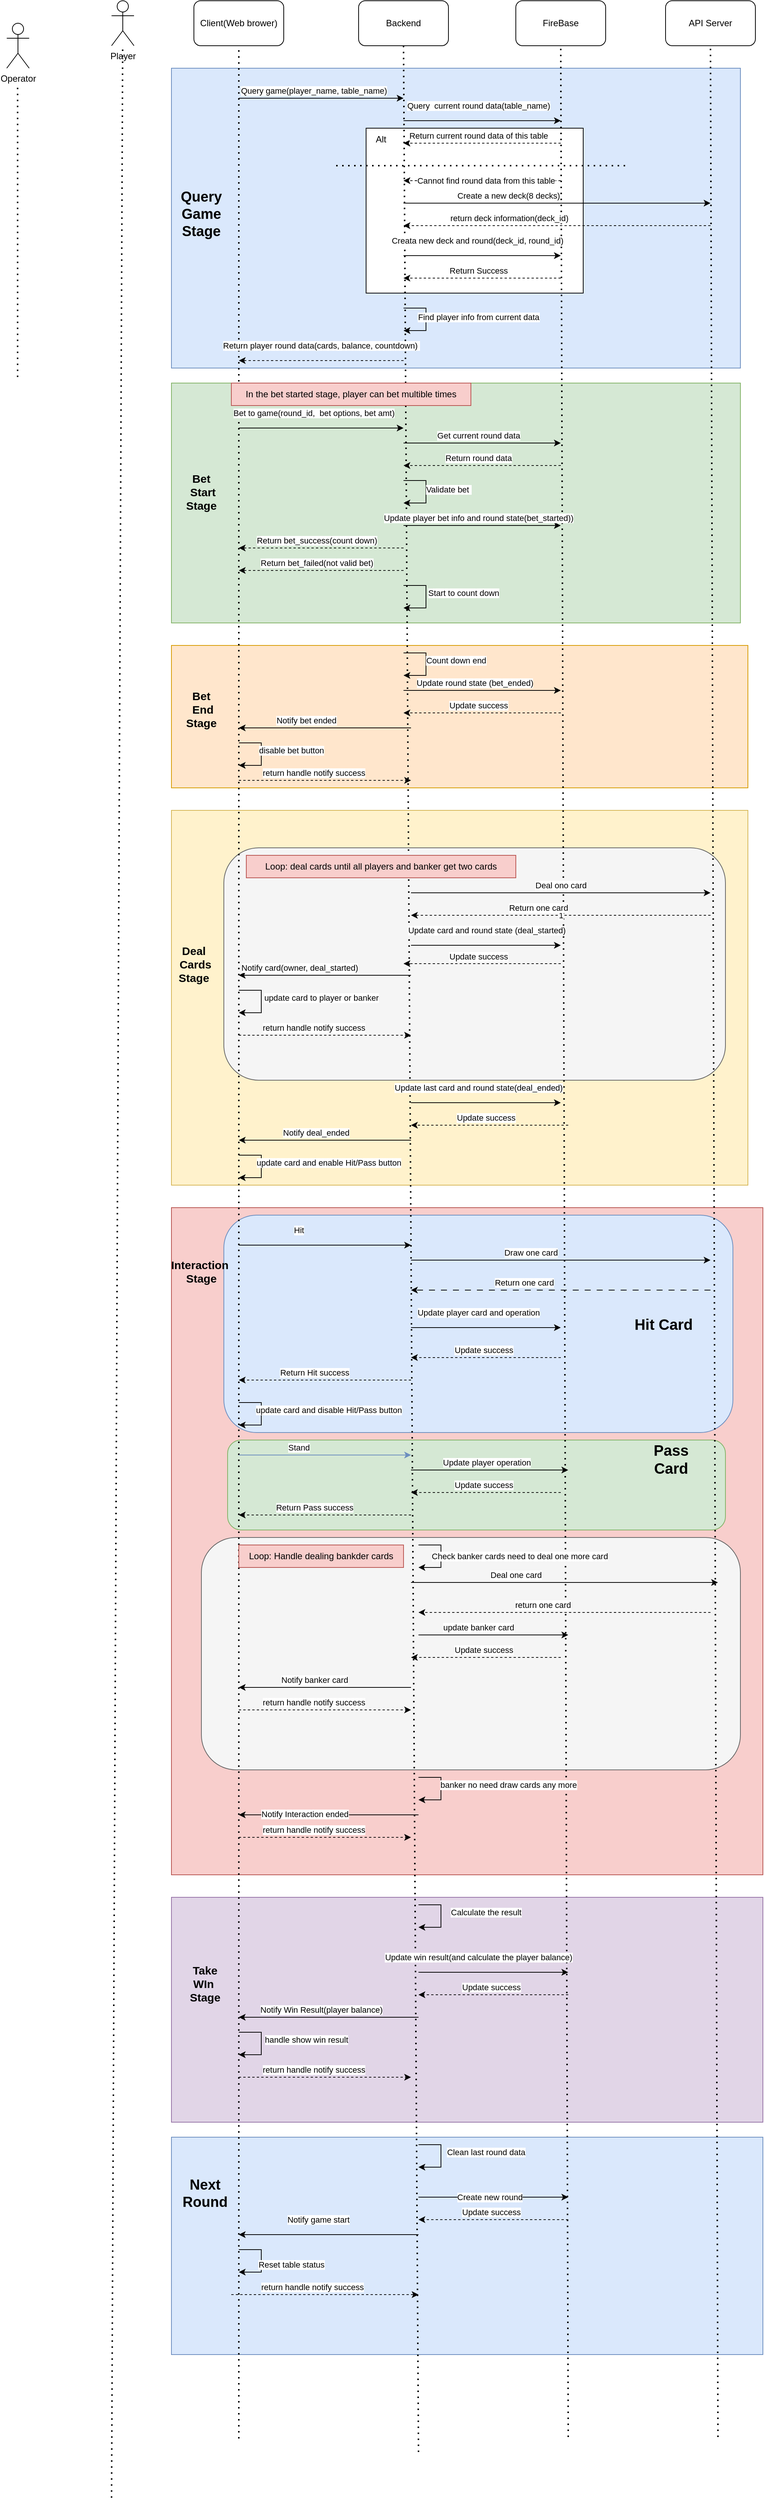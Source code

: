 <mxfile version="22.0.4" type="device">
  <diagram name="Page-1" id="iNi-rTGCWxGTLk3gbCt8">
    <mxGraphModel dx="2284" dy="765" grid="1" gridSize="10" guides="1" tooltips="1" connect="1" arrows="1" fold="1" page="1" pageScale="1" pageWidth="850" pageHeight="1100" math="0" shadow="0">
      <root>
        <mxCell id="0" />
        <mxCell id="1" parent="0" />
        <mxCell id="1LfN1L5tY23p2y41fCVl-269" value="" style="rounded=0;whiteSpace=wrap;html=1;fillColor=#dae8fc;strokeColor=#6c8ebf;" parent="1" vertex="1">
          <mxGeometry x="40" y="2870" width="790" height="290" as="geometry" />
        </mxCell>
        <mxCell id="1LfN1L5tY23p2y41fCVl-247" value="" style="rounded=0;whiteSpace=wrap;html=1;fillColor=#e1d5e7;strokeColor=#9673a6;" parent="1" vertex="1">
          <mxGeometry x="40" y="2550" width="790" height="300" as="geometry" />
        </mxCell>
        <mxCell id="1LfN1L5tY23p2y41fCVl-219" value="" style="rounded=0;whiteSpace=wrap;html=1;fillColor=#f8cecc;strokeColor=#b85450;" parent="1" vertex="1">
          <mxGeometry x="40" y="1630" width="790" height="890" as="geometry" />
        </mxCell>
        <mxCell id="1LfN1L5tY23p2y41fCVl-223" value="" style="rounded=1;whiteSpace=wrap;html=1;fillColor=#d5e8d4;strokeColor=#82b366;" parent="1" vertex="1">
          <mxGeometry x="115" y="1940" width="665" height="120" as="geometry" />
        </mxCell>
        <mxCell id="1LfN1L5tY23p2y41fCVl-221" value="" style="rounded=1;whiteSpace=wrap;html=1;fillColor=#dae8fc;strokeColor=#6c8ebf;" parent="1" vertex="1">
          <mxGeometry x="110" y="1640" width="680" height="290" as="geometry" />
        </mxCell>
        <mxCell id="1LfN1L5tY23p2y41fCVl-197" value="" style="rounded=1;whiteSpace=wrap;html=1;fillColor=#f5f5f5;fontColor=#333333;strokeColor=#666666;" parent="1" vertex="1">
          <mxGeometry x="80" y="2070" width="720" height="310" as="geometry" />
        </mxCell>
        <mxCell id="1LfN1L5tY23p2y41fCVl-147" value="" style="rounded=0;whiteSpace=wrap;html=1;fillColor=#fff2cc;strokeColor=#d6b656;" parent="1" vertex="1">
          <mxGeometry x="40" y="1100" width="770" height="500" as="geometry" />
        </mxCell>
        <mxCell id="1LfN1L5tY23p2y41fCVl-116" value="" style="rounded=1;whiteSpace=wrap;html=1;fillColor=#f5f5f5;fontColor=#333333;strokeColor=#666666;" parent="1" vertex="1">
          <mxGeometry x="110" y="1150" width="670" height="310" as="geometry" />
        </mxCell>
        <mxCell id="1LfN1L5tY23p2y41fCVl-112" value="" style="rounded=0;whiteSpace=wrap;html=1;fillColor=#ffe6cc;strokeColor=#d79b00;" parent="1" vertex="1">
          <mxGeometry x="40" y="880" width="770" height="190" as="geometry" />
        </mxCell>
        <mxCell id="1LfN1L5tY23p2y41fCVl-74" value="" style="rounded=0;whiteSpace=wrap;html=1;fillColor=#d5e8d4;strokeColor=#82b366;" parent="1" vertex="1">
          <mxGeometry x="40" y="530" width="760" height="320" as="geometry" />
        </mxCell>
        <mxCell id="1LfN1L5tY23p2y41fCVl-71" value="" style="rounded=0;whiteSpace=wrap;html=1;fillColor=#dae8fc;strokeColor=#6c8ebf;" parent="1" vertex="1">
          <mxGeometry x="40" y="110" width="760" height="400" as="geometry" />
        </mxCell>
        <mxCell id="1LfN1L5tY23p2y41fCVl-38" value="" style="rounded=0;whiteSpace=wrap;html=1;" parent="1" vertex="1">
          <mxGeometry x="300" y="190" width="290" height="220" as="geometry" />
        </mxCell>
        <mxCell id="1LfN1L5tY23p2y41fCVl-2" value="Backend" style="rounded=1;whiteSpace=wrap;html=1;" parent="1" vertex="1">
          <mxGeometry x="290" y="20" width="120" height="60" as="geometry" />
        </mxCell>
        <mxCell id="1LfN1L5tY23p2y41fCVl-3" value="Client(Web brower)" style="rounded=1;whiteSpace=wrap;html=1;" parent="1" vertex="1">
          <mxGeometry x="70" y="20" width="120" height="60" as="geometry" />
        </mxCell>
        <mxCell id="1LfN1L5tY23p2y41fCVl-4" value="Player" style="shape=umlActor;verticalLabelPosition=bottom;verticalAlign=top;html=1;outlineConnect=0;" parent="1" vertex="1">
          <mxGeometry x="-40" y="20" width="30" height="60" as="geometry" />
        </mxCell>
        <mxCell id="1LfN1L5tY23p2y41fCVl-5" value="API Server" style="rounded=1;whiteSpace=wrap;html=1;" parent="1" vertex="1">
          <mxGeometry x="700" y="20" width="120" height="60" as="geometry" />
        </mxCell>
        <mxCell id="1LfN1L5tY23p2y41fCVl-6" value="FireBase" style="rounded=1;whiteSpace=wrap;html=1;" parent="1" vertex="1">
          <mxGeometry x="500" y="20" width="120" height="60" as="geometry" />
        </mxCell>
        <mxCell id="1LfN1L5tY23p2y41fCVl-9" value="Operator" style="shape=umlActor;verticalLabelPosition=bottom;verticalAlign=top;html=1;outlineConnect=0;" parent="1" vertex="1">
          <mxGeometry x="-180" y="50" width="30" height="60" as="geometry" />
        </mxCell>
        <mxCell id="1LfN1L5tY23p2y41fCVl-10" value="" style="endArrow=none;dashed=1;html=1;dashPattern=1 3;strokeWidth=2;rounded=0;" parent="1" target="1LfN1L5tY23p2y41fCVl-4" edge="1">
          <mxGeometry width="50" height="50" relative="1" as="geometry">
            <mxPoint x="-40" y="3351" as="sourcePoint" />
            <mxPoint x="-30" y="140" as="targetPoint" />
          </mxGeometry>
        </mxCell>
        <mxCell id="1LfN1L5tY23p2y41fCVl-11" value="" style="endArrow=none;dashed=1;html=1;dashPattern=1 3;strokeWidth=2;rounded=0;entryX=0.5;entryY=1;entryDx=0;entryDy=0;" parent="1" target="1LfN1L5tY23p2y41fCVl-3" edge="1">
          <mxGeometry width="50" height="50" relative="1" as="geometry">
            <mxPoint x="130" y="3272" as="sourcePoint" />
            <mxPoint x="129.5" y="110" as="targetPoint" />
          </mxGeometry>
        </mxCell>
        <mxCell id="1LfN1L5tY23p2y41fCVl-12" value="" style="endArrow=none;dashed=1;html=1;dashPattern=1 3;strokeWidth=2;rounded=0;entryX=0.5;entryY=1;entryDx=0;entryDy=0;" parent="1" target="1LfN1L5tY23p2y41fCVl-2" edge="1">
          <mxGeometry width="50" height="50" relative="1" as="geometry">
            <mxPoint x="370" y="3290" as="sourcePoint" />
            <mxPoint x="349.5" y="130" as="targetPoint" />
          </mxGeometry>
        </mxCell>
        <mxCell id="1LfN1L5tY23p2y41fCVl-13" value="" style="endArrow=none;dashed=1;html=1;dashPattern=1 3;strokeWidth=2;rounded=0;entryX=0.5;entryY=1;entryDx=0;entryDy=0;" parent="1" target="1LfN1L5tY23p2y41fCVl-6" edge="1">
          <mxGeometry width="50" height="50" relative="1" as="geometry">
            <mxPoint x="570" y="3270" as="sourcePoint" />
            <mxPoint x="559.5" y="110" as="targetPoint" />
          </mxGeometry>
        </mxCell>
        <mxCell id="1LfN1L5tY23p2y41fCVl-14" value="" style="endArrow=none;dashed=1;html=1;dashPattern=1 3;strokeWidth=2;rounded=0;entryX=0.5;entryY=1;entryDx=0;entryDy=0;" parent="1" target="1LfN1L5tY23p2y41fCVl-5" edge="1">
          <mxGeometry width="50" height="50" relative="1" as="geometry">
            <mxPoint x="770" y="3270" as="sourcePoint" />
            <mxPoint x="759.5" y="110" as="targetPoint" />
          </mxGeometry>
        </mxCell>
        <mxCell id="1LfN1L5tY23p2y41fCVl-15" value="" style="endArrow=none;dashed=1;html=1;dashPattern=1 3;strokeWidth=2;rounded=0;" parent="1" edge="1">
          <mxGeometry width="50" height="50" relative="1" as="geometry">
            <mxPoint x="-165.5" y="850" as="sourcePoint" />
            <mxPoint x="-165.5" y="130" as="targetPoint" />
          </mxGeometry>
        </mxCell>
        <mxCell id="1LfN1L5tY23p2y41fCVl-16" value="" style="endArrow=classic;html=1;rounded=0;" parent="1" edge="1">
          <mxGeometry width="50" height="50" relative="1" as="geometry">
            <mxPoint x="130" y="150" as="sourcePoint" />
            <mxPoint x="350" y="150" as="targetPoint" />
          </mxGeometry>
        </mxCell>
        <mxCell id="1LfN1L5tY23p2y41fCVl-17" value="Query game(player_name, table_name)" style="edgeLabel;html=1;align=center;verticalAlign=middle;resizable=0;points=[];" parent="1LfN1L5tY23p2y41fCVl-16" vertex="1" connectable="0">
          <mxGeometry x="-0.391" y="4" relative="1" as="geometry">
            <mxPoint x="33" y="-6" as="offset" />
          </mxGeometry>
        </mxCell>
        <mxCell id="1LfN1L5tY23p2y41fCVl-18" value="" style="endArrow=classic;html=1;rounded=0;" parent="1" edge="1">
          <mxGeometry width="50" height="50" relative="1" as="geometry">
            <mxPoint x="350" y="180" as="sourcePoint" />
            <mxPoint x="560" y="180" as="targetPoint" />
          </mxGeometry>
        </mxCell>
        <mxCell id="1LfN1L5tY23p2y41fCVl-19" value="Query&amp;nbsp; current round data(table_name)" style="edgeLabel;html=1;align=center;verticalAlign=middle;resizable=0;points=[];" parent="1LfN1L5tY23p2y41fCVl-18" vertex="1" connectable="0">
          <mxGeometry x="-0.143" y="2" relative="1" as="geometry">
            <mxPoint x="10" y="-18" as="offset" />
          </mxGeometry>
        </mxCell>
        <mxCell id="1LfN1L5tY23p2y41fCVl-20" value="" style="endArrow=classic;html=1;rounded=0;dashed=1;" parent="1" edge="1">
          <mxGeometry width="50" height="50" relative="1" as="geometry">
            <mxPoint x="560" y="210" as="sourcePoint" />
            <mxPoint x="350" y="210" as="targetPoint" />
          </mxGeometry>
        </mxCell>
        <mxCell id="1LfN1L5tY23p2y41fCVl-21" value="Return current round data of this table" style="edgeLabel;html=1;align=center;verticalAlign=middle;resizable=0;points=[];" parent="1LfN1L5tY23p2y41fCVl-20" vertex="1" connectable="0">
          <mxGeometry x="0.267" y="-4" relative="1" as="geometry">
            <mxPoint x="23" y="-6" as="offset" />
          </mxGeometry>
        </mxCell>
        <mxCell id="1LfN1L5tY23p2y41fCVl-22" value="" style="endArrow=classic;html=1;rounded=0;" parent="1" edge="1">
          <mxGeometry width="50" height="50" relative="1" as="geometry">
            <mxPoint x="350" y="430" as="sourcePoint" />
            <mxPoint x="350" y="460" as="targetPoint" />
            <Array as="points">
              <mxPoint x="380" y="430" />
              <mxPoint x="380" y="460" />
            </Array>
          </mxGeometry>
        </mxCell>
        <mxCell id="1LfN1L5tY23p2y41fCVl-33" value="Find player info from current data" style="edgeLabel;html=1;align=center;verticalAlign=middle;resizable=0;points=[];" parent="1LfN1L5tY23p2y41fCVl-22" vertex="1" connectable="0">
          <mxGeometry x="-0.067" y="1" relative="1" as="geometry">
            <mxPoint x="69" as="offset" />
          </mxGeometry>
        </mxCell>
        <mxCell id="1LfN1L5tY23p2y41fCVl-23" value="" style="endArrow=classic;html=1;rounded=0;dashed=1;" parent="1" edge="1">
          <mxGeometry width="50" height="50" relative="1" as="geometry">
            <mxPoint x="560" y="260" as="sourcePoint" />
            <mxPoint x="350" y="260" as="targetPoint" />
          </mxGeometry>
        </mxCell>
        <mxCell id="1LfN1L5tY23p2y41fCVl-24" value="Cannot find round data from this table" style="edgeLabel;html=1;align=center;verticalAlign=middle;resizable=0;points=[];" parent="1LfN1L5tY23p2y41fCVl-23" vertex="1" connectable="0">
          <mxGeometry x="0.267" y="-4" relative="1" as="geometry">
            <mxPoint x="33" y="4" as="offset" />
          </mxGeometry>
        </mxCell>
        <mxCell id="1LfN1L5tY23p2y41fCVl-25" value="" style="endArrow=classic;html=1;rounded=0;" parent="1" edge="1">
          <mxGeometry width="50" height="50" relative="1" as="geometry">
            <mxPoint x="350" y="290" as="sourcePoint" />
            <mxPoint x="760" y="290" as="targetPoint" />
          </mxGeometry>
        </mxCell>
        <mxCell id="1LfN1L5tY23p2y41fCVl-26" value="Create a new deck(8 decks)" style="edgeLabel;html=1;align=center;verticalAlign=middle;resizable=0;points=[];" parent="1LfN1L5tY23p2y41fCVl-25" vertex="1" connectable="0">
          <mxGeometry x="-0.259" y="-4" relative="1" as="geometry">
            <mxPoint x="-12" y="-14" as="offset" />
          </mxGeometry>
        </mxCell>
        <mxCell id="1LfN1L5tY23p2y41fCVl-27" value="" style="endArrow=classic;html=1;rounded=0;dashed=1;" parent="1" edge="1">
          <mxGeometry width="50" height="50" relative="1" as="geometry">
            <mxPoint x="760" y="320" as="sourcePoint" />
            <mxPoint x="350" y="320" as="targetPoint" />
          </mxGeometry>
        </mxCell>
        <mxCell id="1LfN1L5tY23p2y41fCVl-28" value="return deck information(deck_id)" style="edgeLabel;html=1;align=center;verticalAlign=middle;resizable=0;points=[];" parent="1LfN1L5tY23p2y41fCVl-27" vertex="1" connectable="0">
          <mxGeometry x="0.267" y="-4" relative="1" as="geometry">
            <mxPoint x="-10" y="-6" as="offset" />
          </mxGeometry>
        </mxCell>
        <mxCell id="1LfN1L5tY23p2y41fCVl-29" value="" style="endArrow=classic;html=1;rounded=0;" parent="1" edge="1">
          <mxGeometry width="50" height="50" relative="1" as="geometry">
            <mxPoint x="350" y="360" as="sourcePoint" />
            <mxPoint x="560" y="360" as="targetPoint" />
          </mxGeometry>
        </mxCell>
        <mxCell id="1LfN1L5tY23p2y41fCVl-30" value="Creata new deck and round(deck_id, round_id)&amp;nbsp;" style="edgeLabel;html=1;align=center;verticalAlign=middle;resizable=0;points=[];" parent="1LfN1L5tY23p2y41fCVl-29" vertex="1" connectable="0">
          <mxGeometry x="-0.267" y="4" relative="1" as="geometry">
            <mxPoint x="23" y="-16" as="offset" />
          </mxGeometry>
        </mxCell>
        <mxCell id="1LfN1L5tY23p2y41fCVl-31" value="" style="endArrow=classic;html=1;rounded=0;dashed=1;" parent="1" edge="1">
          <mxGeometry width="50" height="50" relative="1" as="geometry">
            <mxPoint x="560" y="390" as="sourcePoint" />
            <mxPoint x="350" y="390" as="targetPoint" />
          </mxGeometry>
        </mxCell>
        <mxCell id="1LfN1L5tY23p2y41fCVl-32" value="Return Success" style="edgeLabel;html=1;align=center;verticalAlign=middle;resizable=0;points=[];" parent="1LfN1L5tY23p2y41fCVl-31" vertex="1" connectable="0">
          <mxGeometry x="0.267" y="-4" relative="1" as="geometry">
            <mxPoint x="23" y="-6" as="offset" />
          </mxGeometry>
        </mxCell>
        <mxCell id="1LfN1L5tY23p2y41fCVl-34" value="" style="endArrow=classic;html=1;rounded=0;dashed=1;" parent="1" edge="1">
          <mxGeometry width="50" height="50" relative="1" as="geometry">
            <mxPoint x="350" y="500" as="sourcePoint" />
            <mxPoint x="130" y="500" as="targetPoint" />
          </mxGeometry>
        </mxCell>
        <mxCell id="1LfN1L5tY23p2y41fCVl-35" value="Return player round data(cards, balance, countdown)&amp;nbsp;" style="edgeLabel;html=1;align=center;verticalAlign=middle;resizable=0;points=[];" parent="1LfN1L5tY23p2y41fCVl-34" vertex="1" connectable="0">
          <mxGeometry x="0.267" y="-4" relative="1" as="geometry">
            <mxPoint x="29" y="-16" as="offset" />
          </mxGeometry>
        </mxCell>
        <mxCell id="1LfN1L5tY23p2y41fCVl-39" value="" style="endArrow=none;dashed=1;html=1;dashPattern=1 3;strokeWidth=2;rounded=0;" parent="1" edge="1">
          <mxGeometry width="50" height="50" relative="1" as="geometry">
            <mxPoint x="260" y="240" as="sourcePoint" />
            <mxPoint x="650" y="240" as="targetPoint" />
          </mxGeometry>
        </mxCell>
        <mxCell id="1LfN1L5tY23p2y41fCVl-40" value="Alt" style="text;html=1;strokeColor=none;fillColor=none;align=center;verticalAlign=middle;whiteSpace=wrap;rounded=0;" parent="1" vertex="1">
          <mxGeometry x="290" y="190" width="60" height="30" as="geometry" />
        </mxCell>
        <mxCell id="1LfN1L5tY23p2y41fCVl-41" value="" style="endArrow=classic;html=1;rounded=0;" parent="1" edge="1">
          <mxGeometry width="50" height="50" relative="1" as="geometry">
            <mxPoint x="130" y="590" as="sourcePoint" />
            <mxPoint x="350" y="590" as="targetPoint" />
          </mxGeometry>
        </mxCell>
        <mxCell id="1LfN1L5tY23p2y41fCVl-42" value="Bet to game(round_id,&amp;nbsp; bet options, bet amt)" style="edgeLabel;html=1;align=center;verticalAlign=middle;resizable=0;points=[];" parent="1LfN1L5tY23p2y41fCVl-41" vertex="1" connectable="0">
          <mxGeometry x="-0.391" y="1" relative="1" as="geometry">
            <mxPoint x="33" y="-19" as="offset" />
          </mxGeometry>
        </mxCell>
        <mxCell id="1LfN1L5tY23p2y41fCVl-43" value="" style="endArrow=classic;html=1;rounded=0;" parent="1" edge="1">
          <mxGeometry width="50" height="50" relative="1" as="geometry">
            <mxPoint x="350" y="610" as="sourcePoint" />
            <mxPoint x="560" y="610" as="targetPoint" />
          </mxGeometry>
        </mxCell>
        <mxCell id="1LfN1L5tY23p2y41fCVl-44" value="Get current round data" style="edgeLabel;html=1;align=center;verticalAlign=middle;resizable=0;points=[];" parent="1LfN1L5tY23p2y41fCVl-43" vertex="1" connectable="0">
          <mxGeometry x="-0.124" y="3" relative="1" as="geometry">
            <mxPoint x="8" y="-7" as="offset" />
          </mxGeometry>
        </mxCell>
        <mxCell id="1LfN1L5tY23p2y41fCVl-53" value="" style="endArrow=classic;html=1;rounded=0;dashed=1;" parent="1" edge="1">
          <mxGeometry width="50" height="50" relative="1" as="geometry">
            <mxPoint x="560" y="640" as="sourcePoint" />
            <mxPoint x="350" y="640" as="targetPoint" />
          </mxGeometry>
        </mxCell>
        <mxCell id="1LfN1L5tY23p2y41fCVl-54" value="Return round data" style="edgeLabel;html=1;align=center;verticalAlign=middle;resizable=0;points=[];" parent="1LfN1L5tY23p2y41fCVl-53" vertex="1" connectable="0">
          <mxGeometry x="0.267" y="-4" relative="1" as="geometry">
            <mxPoint x="23" y="-6" as="offset" />
          </mxGeometry>
        </mxCell>
        <mxCell id="1LfN1L5tY23p2y41fCVl-58" value="" style="endArrow=classic;html=1;rounded=0;" parent="1" edge="1">
          <mxGeometry width="50" height="50" relative="1" as="geometry">
            <mxPoint x="350" y="660" as="sourcePoint" />
            <mxPoint x="350" y="690" as="targetPoint" />
            <Array as="points">
              <mxPoint x="380" y="660" />
              <mxPoint x="380" y="690" />
            </Array>
          </mxGeometry>
        </mxCell>
        <mxCell id="1LfN1L5tY23p2y41fCVl-59" value="Validate bet&amp;nbsp;" style="edgeLabel;html=1;align=center;verticalAlign=middle;resizable=0;points=[];" parent="1LfN1L5tY23p2y41fCVl-58" vertex="1" connectable="0">
          <mxGeometry x="-0.067" y="1" relative="1" as="geometry">
            <mxPoint x="29" as="offset" />
          </mxGeometry>
        </mxCell>
        <mxCell id="1LfN1L5tY23p2y41fCVl-64" value="" style="endArrow=classic;html=1;rounded=0;" parent="1" edge="1">
          <mxGeometry width="50" height="50" relative="1" as="geometry">
            <mxPoint x="350" y="720" as="sourcePoint" />
            <mxPoint x="560" y="720" as="targetPoint" />
          </mxGeometry>
        </mxCell>
        <mxCell id="1LfN1L5tY23p2y41fCVl-65" value="Update player bet info and round state(bet_started))" style="edgeLabel;html=1;align=center;verticalAlign=middle;resizable=0;points=[];" parent="1LfN1L5tY23p2y41fCVl-64" vertex="1" connectable="0">
          <mxGeometry x="-0.124" y="3" relative="1" as="geometry">
            <mxPoint x="8" y="-7" as="offset" />
          </mxGeometry>
        </mxCell>
        <mxCell id="1LfN1L5tY23p2y41fCVl-67" value="" style="endArrow=classic;html=1;rounded=0;dashed=1;" parent="1" edge="1">
          <mxGeometry width="50" height="50" relative="1" as="geometry">
            <mxPoint x="350" y="750" as="sourcePoint" />
            <mxPoint x="130" y="750" as="targetPoint" />
          </mxGeometry>
        </mxCell>
        <mxCell id="1LfN1L5tY23p2y41fCVl-68" value="Return bet_success(count down)" style="edgeLabel;html=1;align=center;verticalAlign=middle;resizable=0;points=[];" parent="1LfN1L5tY23p2y41fCVl-67" vertex="1" connectable="0">
          <mxGeometry x="0.267" y="-4" relative="1" as="geometry">
            <mxPoint x="23" y="-6" as="offset" />
          </mxGeometry>
        </mxCell>
        <mxCell id="1LfN1L5tY23p2y41fCVl-69" value="" style="endArrow=classic;html=1;rounded=0;" parent="1" edge="1">
          <mxGeometry width="50" height="50" relative="1" as="geometry">
            <mxPoint x="350" y="800" as="sourcePoint" />
            <mxPoint x="350" y="830" as="targetPoint" />
            <Array as="points">
              <mxPoint x="380" y="800" />
              <mxPoint x="380" y="830" />
            </Array>
          </mxGeometry>
        </mxCell>
        <mxCell id="1LfN1L5tY23p2y41fCVl-70" value="Start to count down" style="edgeLabel;html=1;align=center;verticalAlign=middle;resizable=0;points=[];" parent="1LfN1L5tY23p2y41fCVl-69" vertex="1" connectable="0">
          <mxGeometry x="-0.067" y="1" relative="1" as="geometry">
            <mxPoint x="49" y="-2" as="offset" />
          </mxGeometry>
        </mxCell>
        <mxCell id="1LfN1L5tY23p2y41fCVl-72" value="&lt;font style=&quot;font-size: 19px;&quot;&gt;Query Game Stage&lt;/font&gt;" style="text;html=1;strokeColor=none;fillColor=none;align=center;verticalAlign=middle;whiteSpace=wrap;rounded=0;flipH=1;flipV=0;fontStyle=1" parent="1" vertex="1">
          <mxGeometry x="50" y="170" width="60" height="270" as="geometry" />
        </mxCell>
        <mxCell id="1LfN1L5tY23p2y41fCVl-78" value="In the bet started stage, player can bet multible times" style="text;html=1;strokeColor=#b85450;fillColor=#f8cecc;align=center;verticalAlign=middle;whiteSpace=wrap;rounded=0;" parent="1" vertex="1">
          <mxGeometry x="120" y="530" width="320" height="30" as="geometry" />
        </mxCell>
        <mxCell id="1LfN1L5tY23p2y41fCVl-79" value="" style="endArrow=classic;html=1;rounded=0;dashed=1;" parent="1" edge="1">
          <mxGeometry width="50" height="50" relative="1" as="geometry">
            <mxPoint x="350" y="780" as="sourcePoint" />
            <mxPoint x="130" y="780" as="targetPoint" />
          </mxGeometry>
        </mxCell>
        <mxCell id="1LfN1L5tY23p2y41fCVl-80" value="Return bet_failed(not valid bet)" style="edgeLabel;html=1;align=center;verticalAlign=middle;resizable=0;points=[];" parent="1LfN1L5tY23p2y41fCVl-79" vertex="1" connectable="0">
          <mxGeometry x="0.267" y="-4" relative="1" as="geometry">
            <mxPoint x="23" y="-6" as="offset" />
          </mxGeometry>
        </mxCell>
        <mxCell id="1LfN1L5tY23p2y41fCVl-81" value="Bet&lt;br style=&quot;font-size: 15px;&quot;&gt;&amp;nbsp;Start Stage" style="text;html=1;strokeColor=none;fillColor=none;align=center;verticalAlign=middle;whiteSpace=wrap;rounded=0;flipV=1;flipH=1;fontSize=15;fontStyle=1" parent="1" vertex="1">
          <mxGeometry x="50" y="610" width="60" height="130" as="geometry" />
        </mxCell>
        <mxCell id="1LfN1L5tY23p2y41fCVl-83" value="" style="endArrow=classic;html=1;rounded=0;" parent="1" edge="1">
          <mxGeometry width="50" height="50" relative="1" as="geometry">
            <mxPoint x="350" y="890" as="sourcePoint" />
            <mxPoint x="350" y="920" as="targetPoint" />
            <Array as="points">
              <mxPoint x="380" y="890" />
              <mxPoint x="380" y="920" />
            </Array>
          </mxGeometry>
        </mxCell>
        <mxCell id="1LfN1L5tY23p2y41fCVl-84" value="Count down end" style="edgeLabel;html=1;align=center;verticalAlign=middle;resizable=0;points=[];" parent="1LfN1L5tY23p2y41fCVl-83" vertex="1" connectable="0">
          <mxGeometry x="-0.067" y="1" relative="1" as="geometry">
            <mxPoint x="39" y="-2" as="offset" />
          </mxGeometry>
        </mxCell>
        <mxCell id="1LfN1L5tY23p2y41fCVl-86" value="" style="endArrow=classic;html=1;rounded=0;" parent="1" edge="1">
          <mxGeometry width="50" height="50" relative="1" as="geometry">
            <mxPoint x="350" y="940" as="sourcePoint" />
            <mxPoint x="560" y="940" as="targetPoint" />
          </mxGeometry>
        </mxCell>
        <mxCell id="1LfN1L5tY23p2y41fCVl-87" value="Update round state (bet_ended)" style="edgeLabel;html=1;align=center;verticalAlign=middle;resizable=0;points=[];" parent="1LfN1L5tY23p2y41fCVl-86" vertex="1" connectable="0">
          <mxGeometry x="-0.257" y="4" relative="1" as="geometry">
            <mxPoint x="17" y="-6" as="offset" />
          </mxGeometry>
        </mxCell>
        <mxCell id="1LfN1L5tY23p2y41fCVl-88" value="" style="endArrow=classic;html=1;rounded=0;" parent="1" edge="1">
          <mxGeometry width="50" height="50" relative="1" as="geometry">
            <mxPoint x="360" y="990" as="sourcePoint" />
            <mxPoint x="130" y="990" as="targetPoint" />
          </mxGeometry>
        </mxCell>
        <mxCell id="1LfN1L5tY23p2y41fCVl-96" value="Notify bet ended" style="edgeLabel;html=1;align=center;verticalAlign=middle;resizable=0;points=[];" parent="1LfN1L5tY23p2y41fCVl-88" vertex="1" connectable="0">
          <mxGeometry x="0.435" y="-4" relative="1" as="geometry">
            <mxPoint x="25" y="-6" as="offset" />
          </mxGeometry>
        </mxCell>
        <mxCell id="1LfN1L5tY23p2y41fCVl-94" value="" style="endArrow=classic;html=1;rounded=0;dashed=1;" parent="1" edge="1">
          <mxGeometry width="50" height="50" relative="1" as="geometry">
            <mxPoint x="560" y="970" as="sourcePoint" />
            <mxPoint x="350" y="970" as="targetPoint" />
          </mxGeometry>
        </mxCell>
        <mxCell id="1LfN1L5tY23p2y41fCVl-95" value="Update success" style="edgeLabel;html=1;align=center;verticalAlign=middle;resizable=0;points=[];" parent="1LfN1L5tY23p2y41fCVl-94" vertex="1" connectable="0">
          <mxGeometry x="0.267" y="-4" relative="1" as="geometry">
            <mxPoint x="23" y="-6" as="offset" />
          </mxGeometry>
        </mxCell>
        <mxCell id="1LfN1L5tY23p2y41fCVl-97" value="" style="endArrow=classic;html=1;rounded=0;" parent="1" edge="1">
          <mxGeometry width="50" height="50" relative="1" as="geometry">
            <mxPoint x="130" y="1010" as="sourcePoint" />
            <mxPoint x="130" y="1040" as="targetPoint" />
            <Array as="points">
              <mxPoint x="160" y="1010" />
              <mxPoint x="160" y="1040" />
            </Array>
          </mxGeometry>
        </mxCell>
        <mxCell id="1LfN1L5tY23p2y41fCVl-98" value="disable bet button" style="edgeLabel;html=1;align=center;verticalAlign=middle;resizable=0;points=[];" parent="1LfN1L5tY23p2y41fCVl-97" vertex="1" connectable="0">
          <mxGeometry x="-0.067" y="1" relative="1" as="geometry">
            <mxPoint x="39" y="-2" as="offset" />
          </mxGeometry>
        </mxCell>
        <mxCell id="1LfN1L5tY23p2y41fCVl-99" value="" style="endArrow=classic;html=1;rounded=0;" parent="1" edge="1">
          <mxGeometry width="50" height="50" relative="1" as="geometry">
            <mxPoint x="360" y="1210" as="sourcePoint" />
            <mxPoint x="760" y="1210" as="targetPoint" />
          </mxGeometry>
        </mxCell>
        <mxCell id="1LfN1L5tY23p2y41fCVl-100" value="Deal ono card" style="edgeLabel;html=1;align=center;verticalAlign=middle;resizable=0;points=[];" parent="1LfN1L5tY23p2y41fCVl-99" vertex="1" connectable="0">
          <mxGeometry x="-0.27" y="3" relative="1" as="geometry">
            <mxPoint x="54" y="-7" as="offset" />
          </mxGeometry>
        </mxCell>
        <mxCell id="1LfN1L5tY23p2y41fCVl-101" value="1" style="endArrow=classic;html=1;rounded=0;dashed=1;" parent="1" edge="1">
          <mxGeometry width="50" height="50" relative="1" as="geometry">
            <mxPoint x="760" y="1240" as="sourcePoint" />
            <mxPoint x="360" y="1240" as="targetPoint" />
          </mxGeometry>
        </mxCell>
        <mxCell id="1LfN1L5tY23p2y41fCVl-102" value="Return one card" style="edgeLabel;html=1;align=center;verticalAlign=middle;resizable=0;points=[];" parent="1LfN1L5tY23p2y41fCVl-101" vertex="1" connectable="0">
          <mxGeometry x="0.267" y="-4" relative="1" as="geometry">
            <mxPoint x="23" y="-6" as="offset" />
          </mxGeometry>
        </mxCell>
        <mxCell id="1LfN1L5tY23p2y41fCVl-103" value="" style="endArrow=classic;html=1;rounded=0;" parent="1" edge="1">
          <mxGeometry width="50" height="50" relative="1" as="geometry">
            <mxPoint x="360" y="1320" as="sourcePoint" />
            <mxPoint x="130" y="1320" as="targetPoint" />
          </mxGeometry>
        </mxCell>
        <mxCell id="1LfN1L5tY23p2y41fCVl-104" value="Notify card(owner, deal_started)" style="edgeLabel;html=1;align=center;verticalAlign=middle;resizable=0;points=[];" parent="1LfN1L5tY23p2y41fCVl-103" vertex="1" connectable="0">
          <mxGeometry x="0.296" relative="1" as="geometry">
            <mxPoint y="-10" as="offset" />
          </mxGeometry>
        </mxCell>
        <mxCell id="1LfN1L5tY23p2y41fCVl-105" value="" style="endArrow=classic;html=1;rounded=0;dashed=1;" parent="1" edge="1">
          <mxGeometry width="50" height="50" relative="1" as="geometry">
            <mxPoint x="130" y="1060" as="sourcePoint" />
            <mxPoint x="360" y="1060" as="targetPoint" />
          </mxGeometry>
        </mxCell>
        <mxCell id="1LfN1L5tY23p2y41fCVl-106" value="return handle notify success" style="edgeLabel;html=1;align=center;verticalAlign=middle;resizable=0;points=[];" parent="1LfN1L5tY23p2y41fCVl-105" vertex="1" connectable="0">
          <mxGeometry x="-0.27" y="2" relative="1" as="geometry">
            <mxPoint x="16" y="-8" as="offset" />
          </mxGeometry>
        </mxCell>
        <mxCell id="1LfN1L5tY23p2y41fCVl-107" value="" style="endArrow=classic;html=1;rounded=0;dashed=1;" parent="1" edge="1">
          <mxGeometry width="50" height="50" relative="1" as="geometry">
            <mxPoint x="130" y="1400" as="sourcePoint" />
            <mxPoint x="360" y="1400" as="targetPoint" />
          </mxGeometry>
        </mxCell>
        <mxCell id="1LfN1L5tY23p2y41fCVl-108" value="return handle notify success" style="edgeLabel;html=1;align=center;verticalAlign=middle;resizable=0;points=[];" parent="1LfN1L5tY23p2y41fCVl-107" vertex="1" connectable="0">
          <mxGeometry x="-0.27" y="2" relative="1" as="geometry">
            <mxPoint x="16" y="-8" as="offset" />
          </mxGeometry>
        </mxCell>
        <mxCell id="1LfN1L5tY23p2y41fCVl-109" value="" style="endArrow=classic;html=1;rounded=0;" parent="1" edge="1">
          <mxGeometry width="50" height="50" relative="1" as="geometry">
            <mxPoint x="130" y="1340" as="sourcePoint" />
            <mxPoint x="130" y="1370" as="targetPoint" />
            <Array as="points">
              <mxPoint x="160" y="1340" />
              <mxPoint x="160" y="1370" />
            </Array>
          </mxGeometry>
        </mxCell>
        <mxCell id="1LfN1L5tY23p2y41fCVl-110" value="update card to player or banker" style="edgeLabel;html=1;align=center;verticalAlign=middle;resizable=0;points=[];" parent="1LfN1L5tY23p2y41fCVl-109" vertex="1" connectable="0">
          <mxGeometry x="-0.067" y="1" relative="1" as="geometry">
            <mxPoint x="79" y="-2" as="offset" />
          </mxGeometry>
        </mxCell>
        <mxCell id="1LfN1L5tY23p2y41fCVl-114" value="Bet&lt;br style=&quot;font-size: 15px;&quot;&gt;&amp;nbsp;End Stage" style="text;html=1;strokeColor=none;fillColor=none;align=center;verticalAlign=middle;whiteSpace=wrap;rounded=0;flipV=1;flipH=1;fontSize=15;fontStyle=1" parent="1" vertex="1">
          <mxGeometry x="50" y="900" width="60" height="130" as="geometry" />
        </mxCell>
        <mxCell id="1LfN1L5tY23p2y41fCVl-117" value="Loop: deal cards until all players and banker get two cards" style="text;html=1;strokeColor=#b85450;fillColor=#f8cecc;align=center;verticalAlign=middle;whiteSpace=wrap;rounded=0;" parent="1" vertex="1">
          <mxGeometry x="140" y="1160" width="360" height="30" as="geometry" />
        </mxCell>
        <mxCell id="1LfN1L5tY23p2y41fCVl-124" value="" style="endArrow=classic;html=1;rounded=0;" parent="1" edge="1">
          <mxGeometry width="50" height="50" relative="1" as="geometry">
            <mxPoint x="360" y="1280" as="sourcePoint" />
            <mxPoint x="560" y="1280" as="targetPoint" />
          </mxGeometry>
        </mxCell>
        <mxCell id="1LfN1L5tY23p2y41fCVl-125" value="Update card and round state (deal_started)" style="edgeLabel;html=1;align=center;verticalAlign=middle;resizable=0;points=[];" parent="1LfN1L5tY23p2y41fCVl-124" vertex="1" connectable="0">
          <mxGeometry x="-0.257" y="4" relative="1" as="geometry">
            <mxPoint x="26" y="-16" as="offset" />
          </mxGeometry>
        </mxCell>
        <mxCell id="1LfN1L5tY23p2y41fCVl-129" value="" style="endArrow=classic;html=1;rounded=0;dashed=1;" parent="1" edge="1">
          <mxGeometry width="50" height="50" relative="1" as="geometry">
            <mxPoint x="560" y="1304.5" as="sourcePoint" />
            <mxPoint x="350" y="1304.5" as="targetPoint" />
          </mxGeometry>
        </mxCell>
        <mxCell id="1LfN1L5tY23p2y41fCVl-130" value="Update success" style="edgeLabel;html=1;align=center;verticalAlign=middle;resizable=0;points=[];" parent="1LfN1L5tY23p2y41fCVl-129" vertex="1" connectable="0">
          <mxGeometry x="0.267" y="-4" relative="1" as="geometry">
            <mxPoint x="23" y="-6" as="offset" />
          </mxGeometry>
        </mxCell>
        <mxCell id="1LfN1L5tY23p2y41fCVl-134" value="" style="endArrow=classic;html=1;rounded=0;" parent="1" edge="1">
          <mxGeometry width="50" height="50" relative="1" as="geometry">
            <mxPoint x="360" y="1540" as="sourcePoint" />
            <mxPoint x="130" y="1540" as="targetPoint" />
          </mxGeometry>
        </mxCell>
        <mxCell id="1LfN1L5tY23p2y41fCVl-141" value="Notify deal_ended" style="edgeLabel;html=1;align=center;verticalAlign=middle;resizable=0;points=[];" parent="1LfN1L5tY23p2y41fCVl-134" vertex="1" connectable="0">
          <mxGeometry x="0.117" y="1" relative="1" as="geometry">
            <mxPoint x="1" y="-11" as="offset" />
          </mxGeometry>
        </mxCell>
        <mxCell id="1LfN1L5tY23p2y41fCVl-137" value="" style="endArrow=classic;html=1;rounded=0;" parent="1" edge="1">
          <mxGeometry width="50" height="50" relative="1" as="geometry">
            <mxPoint x="360" y="1490" as="sourcePoint" />
            <mxPoint x="560" y="1490" as="targetPoint" />
          </mxGeometry>
        </mxCell>
        <mxCell id="1LfN1L5tY23p2y41fCVl-138" value="Update last card and round state(deal_ended)" style="edgeLabel;html=1;align=center;verticalAlign=middle;resizable=0;points=[];" parent="1LfN1L5tY23p2y41fCVl-137" vertex="1" connectable="0">
          <mxGeometry x="-0.325" y="-2" relative="1" as="geometry">
            <mxPoint x="22" y="-22" as="offset" />
          </mxGeometry>
        </mxCell>
        <mxCell id="1LfN1L5tY23p2y41fCVl-139" value="" style="endArrow=classic;html=1;rounded=0;dashed=1;" parent="1" edge="1">
          <mxGeometry width="50" height="50" relative="1" as="geometry">
            <mxPoint x="570" y="1520" as="sourcePoint" />
            <mxPoint x="360" y="1520" as="targetPoint" />
          </mxGeometry>
        </mxCell>
        <mxCell id="1LfN1L5tY23p2y41fCVl-140" value="Update success" style="edgeLabel;html=1;align=center;verticalAlign=middle;resizable=0;points=[];" parent="1LfN1L5tY23p2y41fCVl-139" vertex="1" connectable="0">
          <mxGeometry x="0.267" y="-4" relative="1" as="geometry">
            <mxPoint x="23" y="-6" as="offset" />
          </mxGeometry>
        </mxCell>
        <mxCell id="1LfN1L5tY23p2y41fCVl-142" value="" style="endArrow=classic;html=1;rounded=0;" parent="1" edge="1">
          <mxGeometry width="50" height="50" relative="1" as="geometry">
            <mxPoint x="130" y="1560" as="sourcePoint" />
            <mxPoint x="130" y="1590" as="targetPoint" />
            <Array as="points">
              <mxPoint x="160" y="1560" />
              <mxPoint x="160" y="1590" />
            </Array>
          </mxGeometry>
        </mxCell>
        <mxCell id="1LfN1L5tY23p2y41fCVl-143" value="update card and enable Hit/Pass button" style="edgeLabel;html=1;align=center;verticalAlign=middle;resizable=0;points=[];" parent="1LfN1L5tY23p2y41fCVl-142" vertex="1" connectable="0">
          <mxGeometry x="-0.067" y="1" relative="1" as="geometry">
            <mxPoint x="89" y="-2" as="offset" />
          </mxGeometry>
        </mxCell>
        <mxCell id="1LfN1L5tY23p2y41fCVl-148" value="Deal&lt;br style=&quot;font-size: 15px;&quot;&gt;&amp;nbsp;Cards Stage" style="text;html=1;strokeColor=none;fillColor=none;align=center;verticalAlign=middle;whiteSpace=wrap;rounded=0;flipV=1;flipH=1;fontSize=15;fontStyle=1" parent="1" vertex="1">
          <mxGeometry x="40" y="1240" width="60" height="130" as="geometry" />
        </mxCell>
        <mxCell id="1LfN1L5tY23p2y41fCVl-149" value="" style="endArrow=classic;html=1;rounded=0;" parent="1" edge="1">
          <mxGeometry width="50" height="50" relative="1" as="geometry">
            <mxPoint x="130" y="1680" as="sourcePoint" />
            <mxPoint x="360" y="1680" as="targetPoint" />
          </mxGeometry>
        </mxCell>
        <mxCell id="1LfN1L5tY23p2y41fCVl-150" value="Hit" style="edgeLabel;html=1;align=center;verticalAlign=middle;resizable=0;points=[];" parent="1LfN1L5tY23p2y41fCVl-149" vertex="1" connectable="0">
          <mxGeometry x="-0.413" y="-1" relative="1" as="geometry">
            <mxPoint x="12" y="-21" as="offset" />
          </mxGeometry>
        </mxCell>
        <mxCell id="1LfN1L5tY23p2y41fCVl-151" value="" style="endArrow=classic;html=1;rounded=0;" parent="1" edge="1">
          <mxGeometry width="50" height="50" relative="1" as="geometry">
            <mxPoint x="360" y="1700" as="sourcePoint" />
            <mxPoint x="760" y="1700" as="targetPoint" />
          </mxGeometry>
        </mxCell>
        <mxCell id="1LfN1L5tY23p2y41fCVl-152" value="Draw one card" style="edgeLabel;html=1;align=center;verticalAlign=middle;resizable=0;points=[];" parent="1LfN1L5tY23p2y41fCVl-151" vertex="1" connectable="0">
          <mxGeometry x="-0.203" y="3" relative="1" as="geometry">
            <mxPoint y="-7" as="offset" />
          </mxGeometry>
        </mxCell>
        <mxCell id="1LfN1L5tY23p2y41fCVl-153" value="" style="endArrow=classic;html=1;rounded=0;dashed=1;dashPattern=8 8;" parent="1" edge="1">
          <mxGeometry width="50" height="50" relative="1" as="geometry">
            <mxPoint x="760" y="1740" as="sourcePoint" />
            <mxPoint x="360" y="1740" as="targetPoint" />
          </mxGeometry>
        </mxCell>
        <mxCell id="1LfN1L5tY23p2y41fCVl-154" value="Return one card" style="edgeLabel;html=1;align=center;verticalAlign=middle;resizable=0;points=[];" parent="1LfN1L5tY23p2y41fCVl-153" vertex="1" connectable="0">
          <mxGeometry x="0.338" y="1" relative="1" as="geometry">
            <mxPoint x="18" y="-11" as="offset" />
          </mxGeometry>
        </mxCell>
        <mxCell id="1LfN1L5tY23p2y41fCVl-155" value="" style="endArrow=classic;html=1;rounded=0;" parent="1" edge="1">
          <mxGeometry width="50" height="50" relative="1" as="geometry">
            <mxPoint x="360" y="1790" as="sourcePoint" />
            <mxPoint x="560" y="1790" as="targetPoint" />
          </mxGeometry>
        </mxCell>
        <mxCell id="1LfN1L5tY23p2y41fCVl-156" value="Update player card and operation" style="edgeLabel;html=1;align=center;verticalAlign=middle;resizable=0;points=[];" parent="1LfN1L5tY23p2y41fCVl-155" vertex="1" connectable="0">
          <mxGeometry x="-0.345" y="1" relative="1" as="geometry">
            <mxPoint x="24" y="-19" as="offset" />
          </mxGeometry>
        </mxCell>
        <mxCell id="1LfN1L5tY23p2y41fCVl-157" value="" style="endArrow=classic;html=1;rounded=0;dashed=1;" parent="1" edge="1">
          <mxGeometry width="50" height="50" relative="1" as="geometry">
            <mxPoint x="560" y="1830" as="sourcePoint" />
            <mxPoint x="360" y="1830" as="targetPoint" />
          </mxGeometry>
        </mxCell>
        <mxCell id="1LfN1L5tY23p2y41fCVl-158" value="Update success" style="edgeLabel;html=1;align=center;verticalAlign=middle;resizable=0;points=[];" parent="1LfN1L5tY23p2y41fCVl-157" vertex="1" connectable="0">
          <mxGeometry x="0.267" y="-4" relative="1" as="geometry">
            <mxPoint x="23" y="-6" as="offset" />
          </mxGeometry>
        </mxCell>
        <mxCell id="1LfN1L5tY23p2y41fCVl-159" value="" style="endArrow=classic;html=1;rounded=0;dashed=1;" parent="1" edge="1">
          <mxGeometry width="50" height="50" relative="1" as="geometry">
            <mxPoint x="360" y="1860" as="sourcePoint" />
            <mxPoint x="130" y="1860" as="targetPoint" />
          </mxGeometry>
        </mxCell>
        <mxCell id="1LfN1L5tY23p2y41fCVl-160" value="Return Hit success" style="edgeLabel;html=1;align=center;verticalAlign=middle;resizable=0;points=[];" parent="1LfN1L5tY23p2y41fCVl-159" vertex="1" connectable="0">
          <mxGeometry x="0.37" y="-1" relative="1" as="geometry">
            <mxPoint x="28" y="-9" as="offset" />
          </mxGeometry>
        </mxCell>
        <mxCell id="1LfN1L5tY23p2y41fCVl-161" value="" style="endArrow=classic;html=1;rounded=0;" parent="1" edge="1">
          <mxGeometry width="50" height="50" relative="1" as="geometry">
            <mxPoint x="130" y="1890" as="sourcePoint" />
            <mxPoint x="130" y="1920" as="targetPoint" />
            <Array as="points">
              <mxPoint x="160" y="1890" />
              <mxPoint x="160" y="1920" />
            </Array>
          </mxGeometry>
        </mxCell>
        <mxCell id="1LfN1L5tY23p2y41fCVl-162" value="update card and disable Hit/Pass button" style="edgeLabel;html=1;align=center;verticalAlign=middle;resizable=0;points=[];" parent="1LfN1L5tY23p2y41fCVl-161" vertex="1" connectable="0">
          <mxGeometry x="-0.067" y="1" relative="1" as="geometry">
            <mxPoint x="89" y="-2" as="offset" />
          </mxGeometry>
        </mxCell>
        <mxCell id="1LfN1L5tY23p2y41fCVl-163" value="" style="endArrow=classic;html=1;rounded=0;fillColor=#dae8fc;strokeColor=#6c8ebf;" parent="1" edge="1">
          <mxGeometry width="50" height="50" relative="1" as="geometry">
            <mxPoint x="130" y="1960" as="sourcePoint" />
            <mxPoint x="360" y="1960" as="targetPoint" />
          </mxGeometry>
        </mxCell>
        <mxCell id="1LfN1L5tY23p2y41fCVl-164" value="Stand" style="edgeLabel;html=1;align=center;verticalAlign=middle;resizable=0;points=[];" parent="1LfN1L5tY23p2y41fCVl-163" vertex="1" connectable="0">
          <mxGeometry x="-0.413" y="-1" relative="1" as="geometry">
            <mxPoint x="12" y="-11" as="offset" />
          </mxGeometry>
        </mxCell>
        <mxCell id="1LfN1L5tY23p2y41fCVl-165" value="" style="endArrow=classic;html=1;rounded=0;" parent="1" edge="1">
          <mxGeometry width="50" height="50" relative="1" as="geometry">
            <mxPoint x="360" y="1980" as="sourcePoint" />
            <mxPoint x="570" y="1980" as="targetPoint" />
          </mxGeometry>
        </mxCell>
        <mxCell id="1LfN1L5tY23p2y41fCVl-166" value="Update player operation" style="edgeLabel;html=1;align=center;verticalAlign=middle;resizable=0;points=[];" parent="1LfN1L5tY23p2y41fCVl-165" vertex="1" connectable="0">
          <mxGeometry x="0.119" y="3" relative="1" as="geometry">
            <mxPoint x="-17" y="-7" as="offset" />
          </mxGeometry>
        </mxCell>
        <mxCell id="1LfN1L5tY23p2y41fCVl-167" value="" style="endArrow=classic;html=1;rounded=0;dashed=1;" parent="1" edge="1">
          <mxGeometry width="50" height="50" relative="1" as="geometry">
            <mxPoint x="560" y="2010" as="sourcePoint" />
            <mxPoint x="360" y="2010" as="targetPoint" />
          </mxGeometry>
        </mxCell>
        <mxCell id="1LfN1L5tY23p2y41fCVl-168" value="Update success" style="edgeLabel;html=1;align=center;verticalAlign=middle;resizable=0;points=[];" parent="1LfN1L5tY23p2y41fCVl-167" vertex="1" connectable="0">
          <mxGeometry x="0.267" y="-4" relative="1" as="geometry">
            <mxPoint x="23" y="-6" as="offset" />
          </mxGeometry>
        </mxCell>
        <mxCell id="1LfN1L5tY23p2y41fCVl-178" value="" style="endArrow=classic;html=1;rounded=0;dashed=1;" parent="1" edge="1">
          <mxGeometry width="50" height="50" relative="1" as="geometry">
            <mxPoint x="360" y="2040" as="sourcePoint" />
            <mxPoint x="130" y="2040" as="targetPoint" />
          </mxGeometry>
        </mxCell>
        <mxCell id="1LfN1L5tY23p2y41fCVl-179" value="Return Pass success" style="edgeLabel;html=1;align=center;verticalAlign=middle;resizable=0;points=[];" parent="1LfN1L5tY23p2y41fCVl-178" vertex="1" connectable="0">
          <mxGeometry x="0.37" y="-1" relative="1" as="geometry">
            <mxPoint x="28" y="-9" as="offset" />
          </mxGeometry>
        </mxCell>
        <mxCell id="1LfN1L5tY23p2y41fCVl-181" value="" style="endArrow=classic;html=1;rounded=0;" parent="1" edge="1">
          <mxGeometry width="50" height="50" relative="1" as="geometry">
            <mxPoint x="370" y="2080" as="sourcePoint" />
            <mxPoint x="370" y="2110" as="targetPoint" />
            <Array as="points">
              <mxPoint x="400" y="2080" />
              <mxPoint x="400" y="2110" />
            </Array>
          </mxGeometry>
        </mxCell>
        <mxCell id="1LfN1L5tY23p2y41fCVl-182" value="Check banker cards need to deal one more card" style="edgeLabel;html=1;align=center;verticalAlign=middle;resizable=0;points=[];" parent="1LfN1L5tY23p2y41fCVl-181" vertex="1" connectable="0">
          <mxGeometry x="-0.067" y="1" relative="1" as="geometry">
            <mxPoint x="104" y="3" as="offset" />
          </mxGeometry>
        </mxCell>
        <mxCell id="1LfN1L5tY23p2y41fCVl-185" value="" style="endArrow=classic;html=1;rounded=0;" parent="1" edge="1">
          <mxGeometry width="50" height="50" relative="1" as="geometry">
            <mxPoint x="360" y="2130" as="sourcePoint" />
            <mxPoint x="770" y="2130" as="targetPoint" />
          </mxGeometry>
        </mxCell>
        <mxCell id="1LfN1L5tY23p2y41fCVl-186" value="Deal one card" style="edgeLabel;html=1;align=center;verticalAlign=middle;resizable=0;points=[];" parent="1LfN1L5tY23p2y41fCVl-185" vertex="1" connectable="0">
          <mxGeometry x="-0.339" y="2" relative="1" as="geometry">
            <mxPoint x="4" y="-8" as="offset" />
          </mxGeometry>
        </mxCell>
        <mxCell id="1LfN1L5tY23p2y41fCVl-187" value="" style="endArrow=classic;html=1;rounded=0;dashed=1;" parent="1" edge="1">
          <mxGeometry width="50" height="50" relative="1" as="geometry">
            <mxPoint x="760" y="2170" as="sourcePoint" />
            <mxPoint x="370" y="2170" as="targetPoint" />
          </mxGeometry>
        </mxCell>
        <mxCell id="1LfN1L5tY23p2y41fCVl-188" value="return one card" style="edgeLabel;html=1;align=center;verticalAlign=middle;resizable=0;points=[];" parent="1LfN1L5tY23p2y41fCVl-187" vertex="1" connectable="0">
          <mxGeometry x="0.267" y="-4" relative="1" as="geometry">
            <mxPoint x="23" y="-6" as="offset" />
          </mxGeometry>
        </mxCell>
        <mxCell id="1LfN1L5tY23p2y41fCVl-189" value="" style="endArrow=classic;html=1;rounded=0;" parent="1" edge="1">
          <mxGeometry width="50" height="50" relative="1" as="geometry">
            <mxPoint x="370" y="2200" as="sourcePoint" />
            <mxPoint x="570" y="2200" as="targetPoint" />
          </mxGeometry>
        </mxCell>
        <mxCell id="1LfN1L5tY23p2y41fCVl-190" value="update banker card" style="edgeLabel;html=1;align=center;verticalAlign=middle;resizable=0;points=[];" parent="1LfN1L5tY23p2y41fCVl-189" vertex="1" connectable="0">
          <mxGeometry x="-0.495" y="4" relative="1" as="geometry">
            <mxPoint x="29" y="-6" as="offset" />
          </mxGeometry>
        </mxCell>
        <mxCell id="1LfN1L5tY23p2y41fCVl-191" value="" style="endArrow=classic;html=1;rounded=0;dashed=1;" parent="1" edge="1">
          <mxGeometry width="50" height="50" relative="1" as="geometry">
            <mxPoint x="560" y="2230" as="sourcePoint" />
            <mxPoint x="360" y="2230" as="targetPoint" />
          </mxGeometry>
        </mxCell>
        <mxCell id="1LfN1L5tY23p2y41fCVl-192" value="Update success" style="edgeLabel;html=1;align=center;verticalAlign=middle;resizable=0;points=[];" parent="1LfN1L5tY23p2y41fCVl-191" vertex="1" connectable="0">
          <mxGeometry x="0.267" y="-4" relative="1" as="geometry">
            <mxPoint x="23" y="-6" as="offset" />
          </mxGeometry>
        </mxCell>
        <mxCell id="1LfN1L5tY23p2y41fCVl-193" value="" style="endArrow=classic;html=1;rounded=0;" parent="1" edge="1">
          <mxGeometry width="50" height="50" relative="1" as="geometry">
            <mxPoint x="360" y="2270" as="sourcePoint" />
            <mxPoint x="130" y="2270" as="targetPoint" />
          </mxGeometry>
        </mxCell>
        <mxCell id="1LfN1L5tY23p2y41fCVl-194" value="Notify banker card" style="edgeLabel;html=1;align=center;verticalAlign=middle;resizable=0;points=[];" parent="1LfN1L5tY23p2y41fCVl-193" vertex="1" connectable="0">
          <mxGeometry x="0.37" y="-1" relative="1" as="geometry">
            <mxPoint x="28" y="-9" as="offset" />
          </mxGeometry>
        </mxCell>
        <mxCell id="1LfN1L5tY23p2y41fCVl-195" value="" style="endArrow=classic;html=1;rounded=0;dashed=1;" parent="1" edge="1">
          <mxGeometry width="50" height="50" relative="1" as="geometry">
            <mxPoint x="130" y="2300" as="sourcePoint" />
            <mxPoint x="360" y="2300" as="targetPoint" />
          </mxGeometry>
        </mxCell>
        <mxCell id="1LfN1L5tY23p2y41fCVl-196" value="return handle notify success" style="edgeLabel;html=1;align=center;verticalAlign=middle;resizable=0;points=[];" parent="1LfN1L5tY23p2y41fCVl-195" vertex="1" connectable="0">
          <mxGeometry x="-0.27" y="2" relative="1" as="geometry">
            <mxPoint x="16" y="-8" as="offset" />
          </mxGeometry>
        </mxCell>
        <mxCell id="1LfN1L5tY23p2y41fCVl-198" value="Loop: Handle dealing bankder cards" style="text;html=1;strokeColor=#b85450;fillColor=#f8cecc;align=center;verticalAlign=middle;whiteSpace=wrap;rounded=0;" parent="1" vertex="1">
          <mxGeometry x="130" y="2080" width="220" height="30" as="geometry" />
        </mxCell>
        <mxCell id="1LfN1L5tY23p2y41fCVl-213" value="" style="endArrow=classic;html=1;rounded=0;" parent="1" edge="1">
          <mxGeometry width="50" height="50" relative="1" as="geometry">
            <mxPoint x="370" y="2390" as="sourcePoint" />
            <mxPoint x="370" y="2420" as="targetPoint" />
            <Array as="points">
              <mxPoint x="400" y="2390" />
              <mxPoint x="400" y="2420" />
            </Array>
          </mxGeometry>
        </mxCell>
        <mxCell id="1LfN1L5tY23p2y41fCVl-214" value="banker no need draw cards any more" style="edgeLabel;html=1;align=center;verticalAlign=middle;resizable=0;points=[];" parent="1LfN1L5tY23p2y41fCVl-213" vertex="1" connectable="0">
          <mxGeometry x="-0.067" y="1" relative="1" as="geometry">
            <mxPoint x="89" y="-2" as="offset" />
          </mxGeometry>
        </mxCell>
        <mxCell id="1LfN1L5tY23p2y41fCVl-215" value="" style="endArrow=classic;html=1;rounded=0;" parent="1" edge="1">
          <mxGeometry width="50" height="50" relative="1" as="geometry">
            <mxPoint x="370" y="2440" as="sourcePoint" />
            <mxPoint x="130" y="2440" as="targetPoint" />
          </mxGeometry>
        </mxCell>
        <mxCell id="1LfN1L5tY23p2y41fCVl-216" value="Notify Interaction ended" style="edgeLabel;html=1;align=center;verticalAlign=middle;resizable=0;points=[];" parent="1LfN1L5tY23p2y41fCVl-215" vertex="1" connectable="0">
          <mxGeometry x="0.279" y="-1" relative="1" as="geometry">
            <mxPoint x="1" as="offset" />
          </mxGeometry>
        </mxCell>
        <mxCell id="1LfN1L5tY23p2y41fCVl-217" value="" style="endArrow=classic;html=1;rounded=0;dashed=1;" parent="1" edge="1">
          <mxGeometry width="50" height="50" relative="1" as="geometry">
            <mxPoint x="130" y="2470" as="sourcePoint" />
            <mxPoint x="360" y="2470" as="targetPoint" />
          </mxGeometry>
        </mxCell>
        <mxCell id="1LfN1L5tY23p2y41fCVl-218" value="return handle notify success" style="edgeLabel;html=1;align=center;verticalAlign=middle;resizable=0;points=[];" parent="1LfN1L5tY23p2y41fCVl-217" vertex="1" connectable="0">
          <mxGeometry x="-0.27" y="2" relative="1" as="geometry">
            <mxPoint x="16" y="-8" as="offset" />
          </mxGeometry>
        </mxCell>
        <mxCell id="1LfN1L5tY23p2y41fCVl-220" value="Interaction&amp;nbsp;&lt;br&gt;Stage" style="text;html=1;strokeColor=none;fillColor=none;align=center;verticalAlign=middle;whiteSpace=wrap;rounded=0;flipV=1;flipH=1;fontSize=15;fontStyle=1" parent="1" vertex="1">
          <mxGeometry x="50" y="1650" width="60" height="130" as="geometry" />
        </mxCell>
        <mxCell id="1LfN1L5tY23p2y41fCVl-222" value="Hit Card" style="text;html=1;strokeColor=none;fillColor=none;align=center;verticalAlign=middle;whiteSpace=wrap;rounded=0;fontSize=20;fontStyle=1" parent="1" vertex="1">
          <mxGeometry x="650" y="1770" width="95" height="30" as="geometry" />
        </mxCell>
        <mxCell id="1LfN1L5tY23p2y41fCVl-224" value="Pass&lt;br&gt;Card" style="text;html=1;strokeColor=none;fillColor=none;align=center;verticalAlign=middle;whiteSpace=wrap;rounded=0;fontSize=20;fontStyle=1" parent="1" vertex="1">
          <mxGeometry x="660" y="1950" width="95" height="30" as="geometry" />
        </mxCell>
        <mxCell id="1LfN1L5tY23p2y41fCVl-225" value="" style="endArrow=classic;html=1;rounded=0;" parent="1" edge="1">
          <mxGeometry width="50" height="50" relative="1" as="geometry">
            <mxPoint x="370" y="2560" as="sourcePoint" />
            <mxPoint x="370" y="2590" as="targetPoint" />
            <Array as="points">
              <mxPoint x="400" y="2560" />
              <mxPoint x="400" y="2590" />
            </Array>
          </mxGeometry>
        </mxCell>
        <mxCell id="1LfN1L5tY23p2y41fCVl-226" value="Calculate the result" style="edgeLabel;html=1;align=center;verticalAlign=middle;resizable=0;points=[];" parent="1LfN1L5tY23p2y41fCVl-225" vertex="1" connectable="0">
          <mxGeometry x="-0.067" y="1" relative="1" as="geometry">
            <mxPoint x="59" y="-2" as="offset" />
          </mxGeometry>
        </mxCell>
        <mxCell id="1LfN1L5tY23p2y41fCVl-227" value="" style="endArrow=classic;html=1;rounded=0;" parent="1" edge="1">
          <mxGeometry width="50" height="50" relative="1" as="geometry">
            <mxPoint x="370" y="2650" as="sourcePoint" />
            <mxPoint x="570" y="2650" as="targetPoint" />
          </mxGeometry>
        </mxCell>
        <mxCell id="1LfN1L5tY23p2y41fCVl-228" value="Update win result(and calculate the player balance)" style="edgeLabel;html=1;align=center;verticalAlign=middle;resizable=0;points=[];" parent="1LfN1L5tY23p2y41fCVl-227" vertex="1" connectable="0">
          <mxGeometry x="-0.185" y="2" relative="1" as="geometry">
            <mxPoint x="-2" y="-18" as="offset" />
          </mxGeometry>
        </mxCell>
        <mxCell id="1LfN1L5tY23p2y41fCVl-229" value="" style="endArrow=classic;html=1;rounded=0;dashed=1;" parent="1" edge="1">
          <mxGeometry width="50" height="50" relative="1" as="geometry">
            <mxPoint x="570" y="2680" as="sourcePoint" />
            <mxPoint x="370" y="2680" as="targetPoint" />
          </mxGeometry>
        </mxCell>
        <mxCell id="1LfN1L5tY23p2y41fCVl-230" value="Update success" style="edgeLabel;html=1;align=center;verticalAlign=middle;resizable=0;points=[];" parent="1LfN1L5tY23p2y41fCVl-229" vertex="1" connectable="0">
          <mxGeometry x="0.267" y="-4" relative="1" as="geometry">
            <mxPoint x="23" y="-6" as="offset" />
          </mxGeometry>
        </mxCell>
        <mxCell id="1LfN1L5tY23p2y41fCVl-231" value="" style="endArrow=classic;html=1;rounded=0;" parent="1" edge="1">
          <mxGeometry width="50" height="50" relative="1" as="geometry">
            <mxPoint x="370" y="2710" as="sourcePoint" />
            <mxPoint x="130" y="2710" as="targetPoint" />
          </mxGeometry>
        </mxCell>
        <mxCell id="1LfN1L5tY23p2y41fCVl-232" value="Notify Win Result(player balance)" style="edgeLabel;html=1;align=center;verticalAlign=middle;resizable=0;points=[];" parent="1LfN1L5tY23p2y41fCVl-231" vertex="1" connectable="0">
          <mxGeometry x="0.171" y="2" relative="1" as="geometry">
            <mxPoint x="10" y="-12" as="offset" />
          </mxGeometry>
        </mxCell>
        <mxCell id="1LfN1L5tY23p2y41fCVl-240" value="" style="endArrow=classic;html=1;rounded=0;" parent="1" edge="1">
          <mxGeometry width="50" height="50" relative="1" as="geometry">
            <mxPoint x="130" y="2730" as="sourcePoint" />
            <mxPoint x="130" y="2760" as="targetPoint" />
            <Array as="points">
              <mxPoint x="160" y="2730" />
              <mxPoint x="160" y="2760" />
            </Array>
          </mxGeometry>
        </mxCell>
        <mxCell id="1LfN1L5tY23p2y41fCVl-241" value="handle show win result" style="edgeLabel;html=1;align=center;verticalAlign=middle;resizable=0;points=[];" parent="1LfN1L5tY23p2y41fCVl-240" vertex="1" connectable="0">
          <mxGeometry x="-0.067" y="1" relative="1" as="geometry">
            <mxPoint x="59" y="-2" as="offset" />
          </mxGeometry>
        </mxCell>
        <mxCell id="1LfN1L5tY23p2y41fCVl-242" value="" style="endArrow=classic;html=1;rounded=0;dashed=1;" parent="1" edge="1">
          <mxGeometry width="50" height="50" relative="1" as="geometry">
            <mxPoint x="130" y="2790" as="sourcePoint" />
            <mxPoint x="360" y="2790" as="targetPoint" />
          </mxGeometry>
        </mxCell>
        <mxCell id="1LfN1L5tY23p2y41fCVl-243" value="return handle notify success" style="edgeLabel;html=1;align=center;verticalAlign=middle;resizable=0;points=[];" parent="1LfN1L5tY23p2y41fCVl-242" vertex="1" connectable="0">
          <mxGeometry x="-0.27" y="2" relative="1" as="geometry">
            <mxPoint x="16" y="-8" as="offset" />
          </mxGeometry>
        </mxCell>
        <mxCell id="1LfN1L5tY23p2y41fCVl-248" value="Take&lt;br&gt;WIn&amp;nbsp;&lt;br&gt;Stage" style="text;html=1;strokeColor=none;fillColor=none;align=center;verticalAlign=middle;whiteSpace=wrap;rounded=0;flipV=1;flipH=1;fontSize=15;fontStyle=1" parent="1" vertex="1">
          <mxGeometry x="55" y="2600" width="60" height="130" as="geometry" />
        </mxCell>
        <mxCell id="1LfN1L5tY23p2y41fCVl-251" value="" style="endArrow=classic;html=1;rounded=0;" parent="1" edge="1">
          <mxGeometry width="50" height="50" relative="1" as="geometry">
            <mxPoint x="370" y="2880" as="sourcePoint" />
            <mxPoint x="370" y="2910" as="targetPoint" />
            <Array as="points">
              <mxPoint x="400" y="2880" />
              <mxPoint x="400" y="2910" />
            </Array>
          </mxGeometry>
        </mxCell>
        <mxCell id="1LfN1L5tY23p2y41fCVl-252" value="Clean last round data" style="edgeLabel;html=1;align=center;verticalAlign=middle;resizable=0;points=[];" parent="1LfN1L5tY23p2y41fCVl-251" vertex="1" connectable="0">
          <mxGeometry x="-0.067" y="1" relative="1" as="geometry">
            <mxPoint x="59" y="-2" as="offset" />
          </mxGeometry>
        </mxCell>
        <mxCell id="1LfN1L5tY23p2y41fCVl-253" value="" style="endArrow=classic;html=1;rounded=0;" parent="1" edge="1">
          <mxGeometry width="50" height="50" relative="1" as="geometry">
            <mxPoint x="370" y="2950" as="sourcePoint" />
            <mxPoint x="570" y="2950" as="targetPoint" />
          </mxGeometry>
        </mxCell>
        <mxCell id="1LfN1L5tY23p2y41fCVl-254" value="Create new round" style="edgeLabel;html=1;align=center;verticalAlign=middle;resizable=0;points=[];" parent="1LfN1L5tY23p2y41fCVl-253" vertex="1" connectable="0">
          <mxGeometry x="-0.055" y="1" relative="1" as="geometry">
            <mxPoint y="1" as="offset" />
          </mxGeometry>
        </mxCell>
        <mxCell id="1LfN1L5tY23p2y41fCVl-255" value="" style="endArrow=classic;html=1;rounded=0;" parent="1" edge="1">
          <mxGeometry width="50" height="50" relative="1" as="geometry">
            <mxPoint x="370" y="3000" as="sourcePoint" />
            <mxPoint x="130" y="3000" as="targetPoint" />
          </mxGeometry>
        </mxCell>
        <mxCell id="1LfN1L5tY23p2y41fCVl-256" value="Notify game start" style="edgeLabel;html=1;align=center;verticalAlign=middle;resizable=0;points=[];" parent="1LfN1L5tY23p2y41fCVl-255" vertex="1" connectable="0">
          <mxGeometry x="0.129" y="-3" relative="1" as="geometry">
            <mxPoint x="1" y="-17" as="offset" />
          </mxGeometry>
        </mxCell>
        <mxCell id="1LfN1L5tY23p2y41fCVl-257" value="" style="endArrow=classic;html=1;rounded=0;" parent="1" edge="1">
          <mxGeometry width="50" height="50" relative="1" as="geometry">
            <mxPoint x="130" y="3020" as="sourcePoint" />
            <mxPoint x="130" y="3050" as="targetPoint" />
            <Array as="points">
              <mxPoint x="160" y="3020" />
              <mxPoint x="160" y="3050" />
            </Array>
          </mxGeometry>
        </mxCell>
        <mxCell id="1LfN1L5tY23p2y41fCVl-258" value="Reset table status" style="edgeLabel;html=1;align=center;verticalAlign=middle;resizable=0;points=[];" parent="1LfN1L5tY23p2y41fCVl-257" vertex="1" connectable="0">
          <mxGeometry x="-0.067" y="1" relative="1" as="geometry">
            <mxPoint x="39" y="8" as="offset" />
          </mxGeometry>
        </mxCell>
        <mxCell id="1LfN1L5tY23p2y41fCVl-259" value="" style="endArrow=classic;html=1;rounded=0;dashed=1;" parent="1" edge="1">
          <mxGeometry width="50" height="50" relative="1" as="geometry">
            <mxPoint x="570" y="2980" as="sourcePoint" />
            <mxPoint x="370" y="2980" as="targetPoint" />
          </mxGeometry>
        </mxCell>
        <mxCell id="1LfN1L5tY23p2y41fCVl-260" value="Update success" style="edgeLabel;html=1;align=center;verticalAlign=middle;resizable=0;points=[];" parent="1LfN1L5tY23p2y41fCVl-259" vertex="1" connectable="0">
          <mxGeometry x="0.267" y="-4" relative="1" as="geometry">
            <mxPoint x="23" y="-6" as="offset" />
          </mxGeometry>
        </mxCell>
        <mxCell id="1LfN1L5tY23p2y41fCVl-264" value="" style="endArrow=classic;html=1;rounded=0;dashed=1;" parent="1" edge="1">
          <mxGeometry width="50" height="50" relative="1" as="geometry">
            <mxPoint x="120" y="3080" as="sourcePoint" />
            <mxPoint x="370" y="3080" as="targetPoint" />
          </mxGeometry>
        </mxCell>
        <mxCell id="1LfN1L5tY23p2y41fCVl-265" value="return handle notify success" style="edgeLabel;html=1;align=center;verticalAlign=middle;resizable=0;points=[];" parent="1LfN1L5tY23p2y41fCVl-264" vertex="1" connectable="0">
          <mxGeometry x="-0.27" y="2" relative="1" as="geometry">
            <mxPoint x="16" y="-8" as="offset" />
          </mxGeometry>
        </mxCell>
        <mxCell id="1LfN1L5tY23p2y41fCVl-270" value="Next Round&lt;br style=&quot;font-size: 19px;&quot;&gt;" style="text;html=1;strokeColor=none;fillColor=none;align=center;verticalAlign=middle;whiteSpace=wrap;rounded=0;fontStyle=1;fontSize=19;" parent="1" vertex="1">
          <mxGeometry x="55" y="2930" width="60" height="30" as="geometry" />
        </mxCell>
      </root>
    </mxGraphModel>
  </diagram>
</mxfile>
